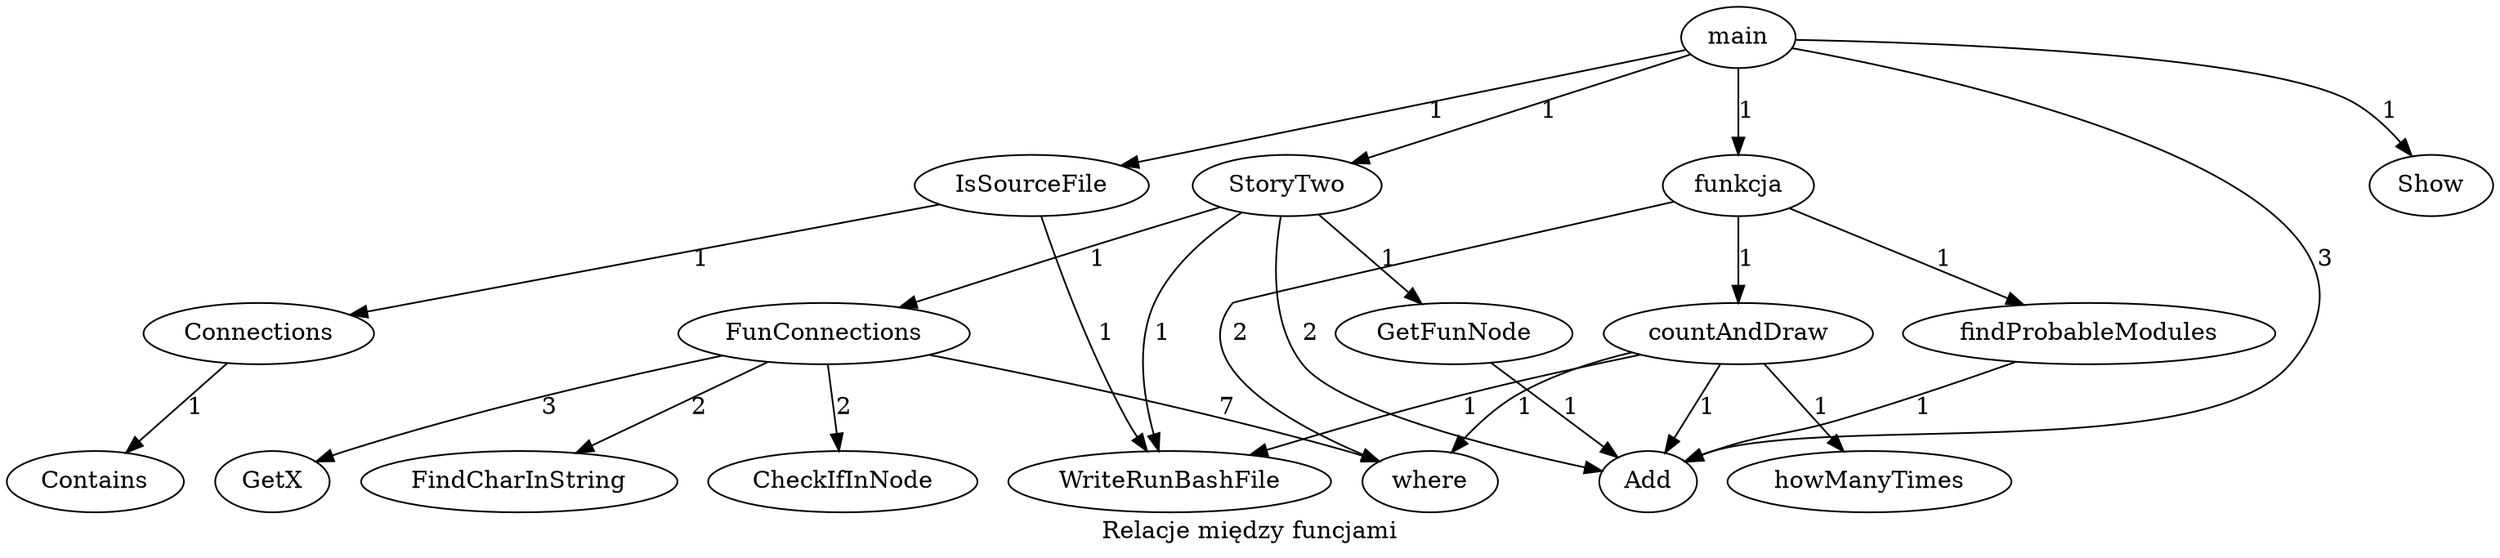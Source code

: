 digraph foo{
label ="Relacje między funcjami""Connections" -> "Contains"[label =  "1"]
"IsSourceFile" -> "WriteRunBashFile"[label =  "1"]
"IsSourceFile" -> "Connections"[label =  "1"]
"GetFunNode" -> "Add"[label =  "1"]
"FunConnections" -> "where"[label =  "7"]
"FunConnections" -> "FindCharInString"[label =  "2"]
"FunConnections" -> "CheckIfInNode"[label =  "2"]
"FunConnections" -> "GetX"[label =  "3"]
"StoryTwo" -> "FunConnections"[label =  "1"]
"StoryTwo" -> "GetFunNode"[label =  "1"]
"StoryTwo" -> "WriteRunBashFile"[label =  "1"]
"StoryTwo" -> "Add"[label =  "2"]
"main" -> "funkcja"[label =  "1"]
"main" -> "StoryTwo"[label =  "1"]
"main" -> "IsSourceFile"[label =  "1"]
"main" -> "Show"[label =  "1"]
"main" -> "Add"[label =  "3"]
"funkcja" -> "countAndDraw"[label =  "1"]
"funkcja" -> "findProbableModules"[label =  "1"]
"funkcja" -> "where"[label =  "2"]
"findProbableModules" -> "Add"[label =  "1"]
"countAndDraw" -> "WriteRunBashFile"[label =  "1"]
"countAndDraw" -> "howManyTimes"[label =  "1"]
"countAndDraw" -> "where"[label =  "1"]
"countAndDraw" -> "Add"[label =  "1"]
}